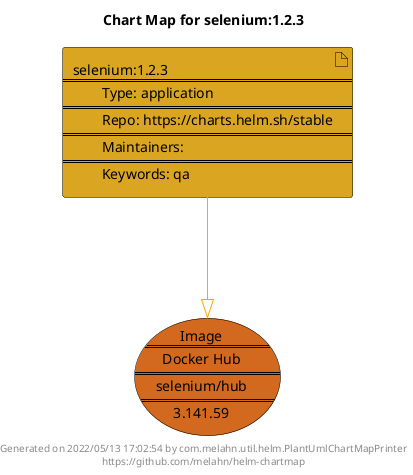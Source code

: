 @startuml
skinparam linetype ortho
skinparam backgroundColor white
skinparam usecaseBorderColor black
skinparam usecaseArrowColor LightSlateGray
skinparam artifactBorderColor black
skinparam artifactArrowColor LightSlateGray

title Chart Map for selenium:1.2.3

'There is one referenced Helm Chart
artifact "selenium:1.2.3\n====\n\tType: application\n====\n\tRepo: https://charts.helm.sh/stable\n====\n\tMaintainers: \n====\n\tKeywords: qa" as selenium_1_2_3 #GoldenRod

'There is one referenced Docker Image
usecase "Image\n====\nDocker Hub\n====\nselenium/hub\n====\n3.141.59" as selenium_hub_3_141_59 #Chocolate

'Chart Dependencies
selenium_1_2_3--[#orange]-|>selenium_hub_3_141_59

center footer Generated on 2022/05/13 17:02:54 by com.melahn.util.helm.PlantUmlChartMapPrinter\nhttps://github.com/melahn/helm-chartmap
@enduml
